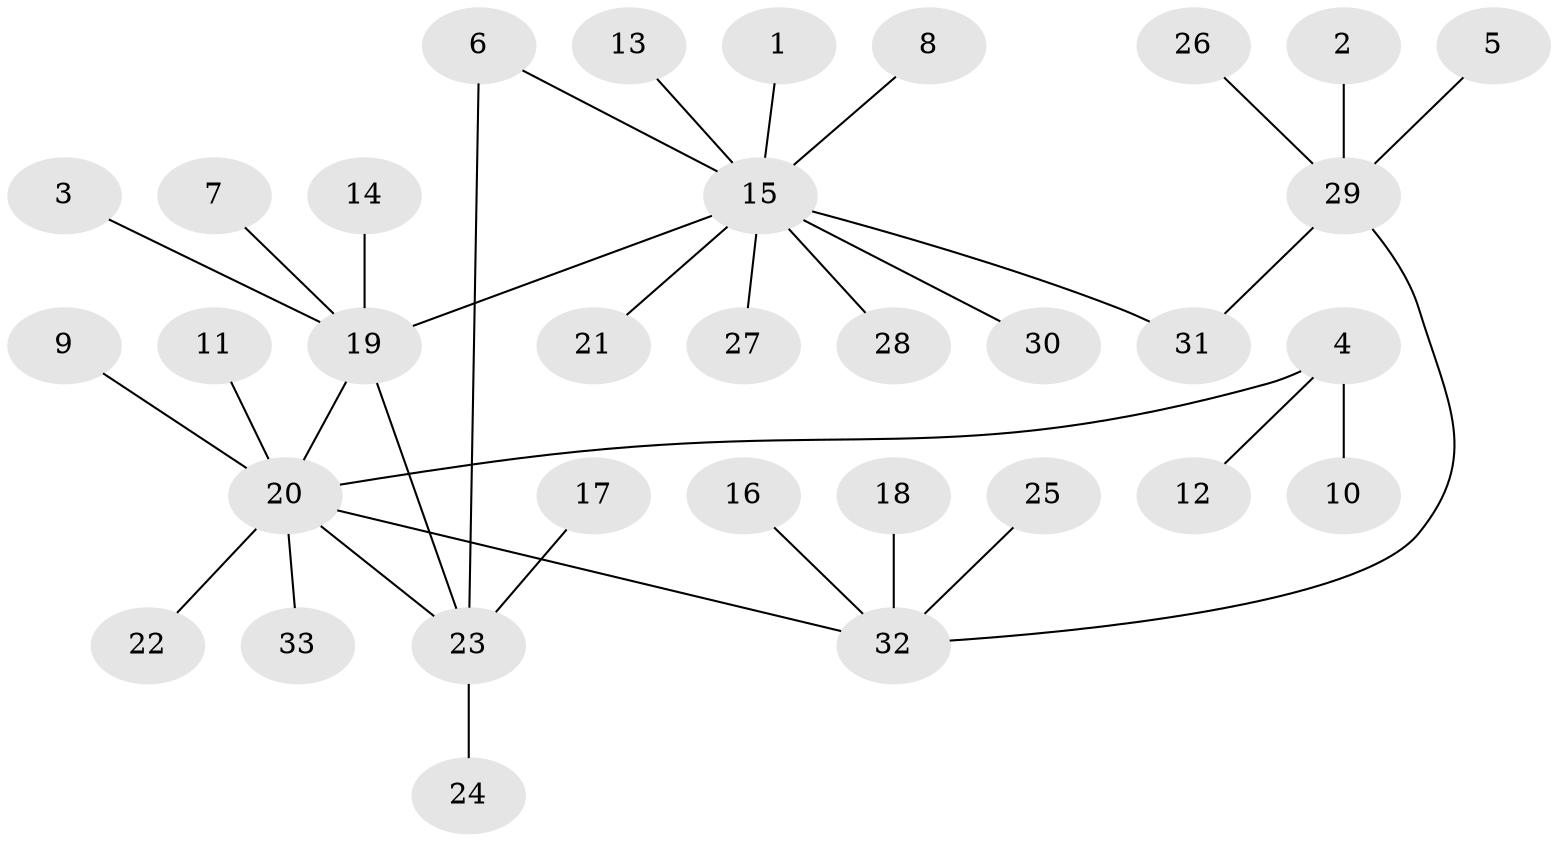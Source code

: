 // original degree distribution, {7: 0.03278688524590164, 6: 0.04918032786885246, 12: 0.01639344262295082, 4: 0.03278688524590164, 5: 0.01639344262295082, 1: 0.6065573770491803, 2: 0.21311475409836064, 3: 0.03278688524590164}
// Generated by graph-tools (version 1.1) at 2025/49/03/09/25 03:49:46]
// undirected, 33 vertices, 35 edges
graph export_dot {
graph [start="1"]
  node [color=gray90,style=filled];
  1;
  2;
  3;
  4;
  5;
  6;
  7;
  8;
  9;
  10;
  11;
  12;
  13;
  14;
  15;
  16;
  17;
  18;
  19;
  20;
  21;
  22;
  23;
  24;
  25;
  26;
  27;
  28;
  29;
  30;
  31;
  32;
  33;
  1 -- 15 [weight=1.0];
  2 -- 29 [weight=1.0];
  3 -- 19 [weight=1.0];
  4 -- 10 [weight=1.0];
  4 -- 12 [weight=1.0];
  4 -- 20 [weight=1.0];
  5 -- 29 [weight=1.0];
  6 -- 15 [weight=1.0];
  6 -- 23 [weight=1.0];
  7 -- 19 [weight=1.0];
  8 -- 15 [weight=1.0];
  9 -- 20 [weight=1.0];
  11 -- 20 [weight=1.0];
  13 -- 15 [weight=1.0];
  14 -- 19 [weight=1.0];
  15 -- 19 [weight=1.0];
  15 -- 21 [weight=1.0];
  15 -- 27 [weight=1.0];
  15 -- 28 [weight=1.0];
  15 -- 30 [weight=1.0];
  15 -- 31 [weight=1.0];
  16 -- 32 [weight=1.0];
  17 -- 23 [weight=1.0];
  18 -- 32 [weight=1.0];
  19 -- 20 [weight=1.0];
  19 -- 23 [weight=1.0];
  20 -- 22 [weight=1.0];
  20 -- 23 [weight=1.0];
  20 -- 32 [weight=1.0];
  20 -- 33 [weight=1.0];
  23 -- 24 [weight=1.0];
  25 -- 32 [weight=1.0];
  26 -- 29 [weight=1.0];
  29 -- 31 [weight=1.0];
  29 -- 32 [weight=1.0];
}
